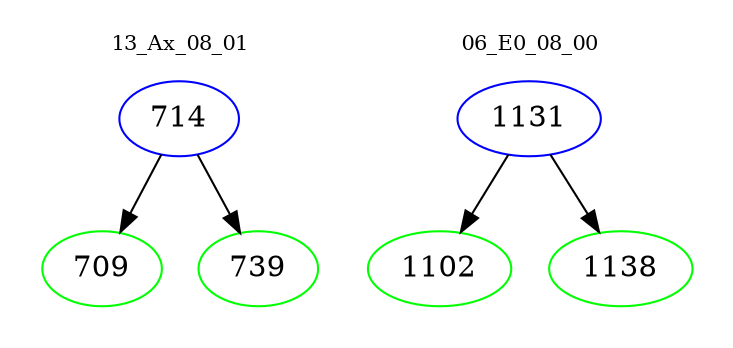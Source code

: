 digraph{
subgraph cluster_0 {
color = white
label = "13_Ax_08_01";
fontsize=10;
T0_714 [label="714", color="blue"]
T0_714 -> T0_709 [color="black"]
T0_709 [label="709", color="green"]
T0_714 -> T0_739 [color="black"]
T0_739 [label="739", color="green"]
}
subgraph cluster_1 {
color = white
label = "06_E0_08_00";
fontsize=10;
T1_1131 [label="1131", color="blue"]
T1_1131 -> T1_1102 [color="black"]
T1_1102 [label="1102", color="green"]
T1_1131 -> T1_1138 [color="black"]
T1_1138 [label="1138", color="green"]
}
}
